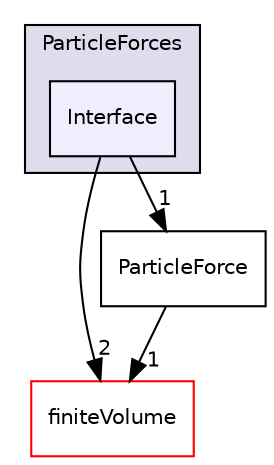 digraph "src/lagrangian/intermediate/submodels/Kinematic/ParticleForces/Interface" {
  bgcolor=transparent;
  compound=true
  node [ fontsize="10", fontname="Helvetica"];
  edge [ labelfontsize="10", labelfontname="Helvetica"];
  subgraph clusterdir_7880c6dec9d81c909715027e243e12ba {
    graph [ bgcolor="#ddddee", pencolor="black", label="ParticleForces" fontname="Helvetica", fontsize="10", URL="dir_7880c6dec9d81c909715027e243e12ba.html"]
  dir_97fcb2e3655171de5d70124b5ca54f95 [shape=box, label="Interface", style="filled", fillcolor="#eeeeff", pencolor="black", URL="dir_97fcb2e3655171de5d70124b5ca54f95.html"];
  }
  dir_9bd15774b555cf7259a6fa18f99fe99b [shape=box label="finiteVolume" color="red" URL="dir_9bd15774b555cf7259a6fa18f99fe99b.html"];
  dir_6ac06ece5f26f1196a12108b46c15ea0 [shape=box label="ParticleForce" URL="dir_6ac06ece5f26f1196a12108b46c15ea0.html"];
  dir_6ac06ece5f26f1196a12108b46c15ea0->dir_9bd15774b555cf7259a6fa18f99fe99b [headlabel="1", labeldistance=1.5 headhref="dir_001712_000814.html"];
  dir_97fcb2e3655171de5d70124b5ca54f95->dir_9bd15774b555cf7259a6fa18f99fe99b [headlabel="2", labeldistance=1.5 headhref="dir_001705_000814.html"];
  dir_97fcb2e3655171de5d70124b5ca54f95->dir_6ac06ece5f26f1196a12108b46c15ea0 [headlabel="1", labeldistance=1.5 headhref="dir_001705_001712.html"];
}
